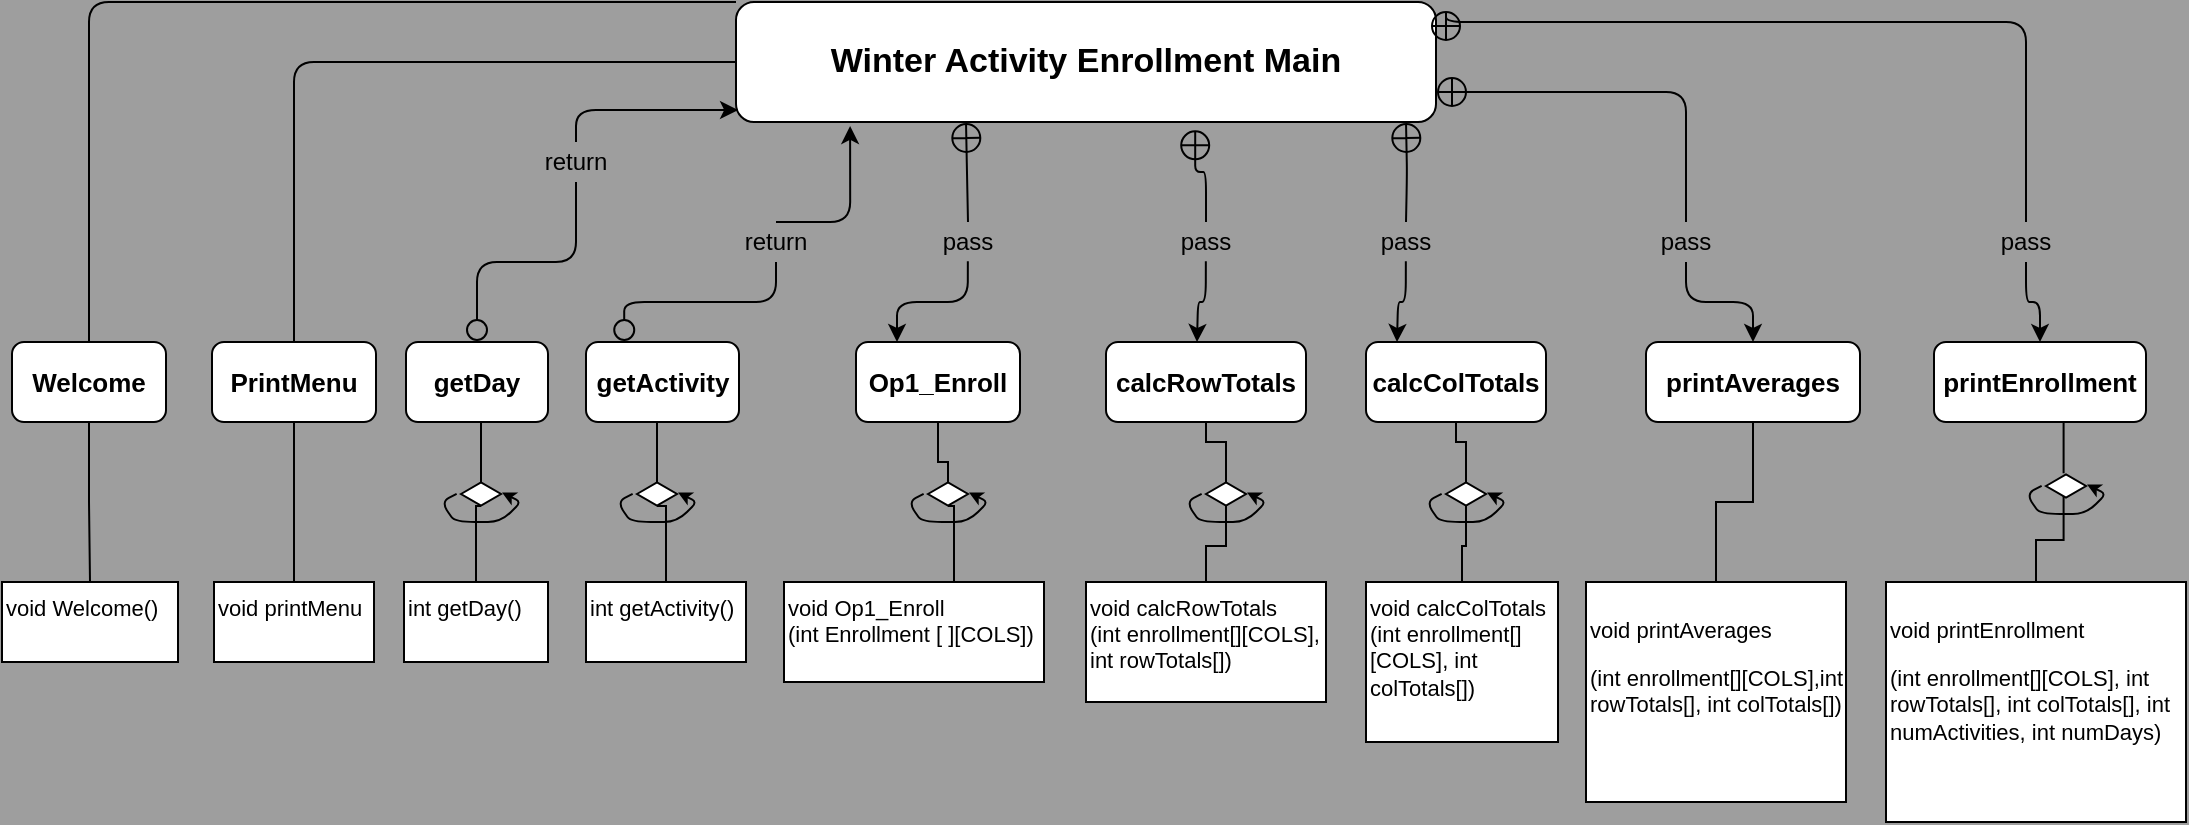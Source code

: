 <mxfile version="20.8.10" type="device"><diagram name="Page-1" id="hHpF1baUSTz2clY-Ota8"><mxGraphModel dx="1311" dy="1134" grid="1" gridSize="10" guides="1" tooltips="1" connect="1" arrows="1" fold="1" page="1" pageScale="1" pageWidth="1100" pageHeight="850" background="#9e9e9e" math="0" shadow="0"><root><mxCell id="0"/><mxCell id="1" parent="0"/><mxCell id="AFJ6fUOBSR2v7E0Lf3oa-17" style="edgeStyle=orthogonalEdgeStyle;rounded=1;orthogonalLoop=1;jettySize=auto;html=1;exitX=0;exitY=0.5;exitDx=0;exitDy=0;fontSize=13;fontColor=#000000;strokeColor=#000000;endArrow=none;endFill=0;" parent="1" source="AFJ6fUOBSR2v7E0Lf3oa-3" target="AFJ6fUOBSR2v7E0Lf3oa-7" edge="1"><mxGeometry relative="1" as="geometry"/></mxCell><mxCell id="AFJ6fUOBSR2v7E0Lf3oa-20" style="edgeStyle=orthogonalEdgeStyle;rounded=1;orthogonalLoop=1;jettySize=auto;html=1;entryX=0.25;entryY=0;entryDx=0;entryDy=0;fontSize=13;fontColor=#000000;startArrow=none;startFill=0;strokeColor=#000000;exitX=0.498;exitY=0.981;exitDx=0;exitDy=0;exitPerimeter=0;" parent="1" source="s8b4lYgJ3GzKXeLnXado-15" target="AFJ6fUOBSR2v7E0Lf3oa-13" edge="1"><mxGeometry relative="1" as="geometry"><mxPoint x="510" y="190" as="sourcePoint"/></mxGeometry></mxCell><mxCell id="AFJ6fUOBSR2v7E0Lf3oa-22" style="edgeStyle=orthogonalEdgeStyle;rounded=1;orthogonalLoop=1;jettySize=auto;html=1;exitX=0.5;exitY=1;exitDx=0;exitDy=0;fontSize=13;fontColor=#000000;startArrow=none;startFill=0;strokeColor=#000000;" parent="1" source="s8b4lYgJ3GzKXeLnXado-25" target="AFJ6fUOBSR2v7E0Lf3oa-10" edge="1"><mxGeometry relative="1" as="geometry"/></mxCell><mxCell id="AFJ6fUOBSR2v7E0Lf3oa-3" value="&lt;p class=&quot;MsoNormal&quot; style=&quot;font-size: 17px;&quot;&gt;Winter Activity Enrollment Main&lt;/p&gt;" style="rounded=1;whiteSpace=wrap;html=1;fillStyle=auto;strokeColor=#000000;fontColor=#000000;fillColor=#ffffff;fontSize=17;fontStyle=1" parent="1" vertex="1"><mxGeometry x="375" y="30" width="350" height="60" as="geometry"/></mxCell><mxCell id="AFJ6fUOBSR2v7E0Lf3oa-34" style="rounded=0;orthogonalLoop=1;jettySize=auto;html=1;exitX=0.5;exitY=1;exitDx=0;exitDy=0;entryX=0.5;entryY=0;entryDx=0;entryDy=0;fontSize=17;fontColor=#000000;edgeStyle=orthogonalEdgeStyle;startArrow=none;startFill=0;endArrow=none;endFill=0;strokeColor=#000000;" parent="1" source="AFJ6fUOBSR2v7E0Lf3oa-7" target="AFJ6fUOBSR2v7E0Lf3oa-26" edge="1"><mxGeometry relative="1" as="geometry"/></mxCell><mxCell id="AFJ6fUOBSR2v7E0Lf3oa-7" value="PrintMenu" style="rounded=1;whiteSpace=wrap;html=1;fillStyle=auto;strokeColor=#000000;fontColor=#000000;fillColor=#ffffff;fontSize=13;fontStyle=1" parent="1" vertex="1"><mxGeometry x="113" y="200" width="82" height="40" as="geometry"/></mxCell><mxCell id="AFJ6fUOBSR2v7E0Lf3oa-35" style="rounded=0;orthogonalLoop=1;jettySize=auto;html=1;exitX=0.5;exitY=1;exitDx=0;exitDy=0;entryX=0.5;entryY=0;entryDx=0;entryDy=0;fontSize=17;fontColor=#000000;startArrow=none;edgeStyle=orthogonalEdgeStyle;startFill=0;endArrow=none;endFill=0;strokeColor=#000000;" parent="1" source="AFJ6fUOBSR2v7E0Lf3oa-61" target="AFJ6fUOBSR2v7E0Lf3oa-27" edge="1"><mxGeometry relative="1" as="geometry"/></mxCell><mxCell id="AFJ6fUOBSR2v7E0Lf3oa-8" value="getActivity" style="rounded=1;whiteSpace=wrap;html=1;fillStyle=auto;strokeColor=#000000;fontColor=#000000;fillColor=#ffffff;fontSize=13;fontStyle=1" parent="1" vertex="1"><mxGeometry x="300" y="200" width="76.5" height="40" as="geometry"/></mxCell><mxCell id="AFJ6fUOBSR2v7E0Lf3oa-40" style="rounded=0;orthogonalLoop=1;jettySize=auto;html=1;fontSize=17;fontColor=#000000;startArrow=none;edgeStyle=orthogonalEdgeStyle;startFill=0;endArrow=none;endFill=0;strokeColor=#000000;entryX=0.5;entryY=0;entryDx=0;entryDy=0;exitX=0.44;exitY=0.9;exitDx=0;exitDy=0;exitPerimeter=0;" parent="1" source="s8b4lYgJ3GzKXeLnXado-28" target="AFJ6fUOBSR2v7E0Lf3oa-29" edge="1"><mxGeometry relative="1" as="geometry"><mxPoint x="1035" y="270" as="sourcePoint"/><mxPoint x="1007" y="310" as="targetPoint"/></mxGeometry></mxCell><mxCell id="AFJ6fUOBSR2v7E0Lf3oa-9" value="printEnrollment" style="rounded=1;whiteSpace=wrap;html=1;fillStyle=auto;strokeColor=#000000;fontColor=#000000;fillColor=#ffffff;fontSize=13;fontStyle=1" parent="1" vertex="1"><mxGeometry x="974" y="200" width="106" height="40" as="geometry"/></mxCell><mxCell id="AFJ6fUOBSR2v7E0Lf3oa-39" style="rounded=0;orthogonalLoop=1;jettySize=auto;html=1;exitX=0.5;exitY=1;exitDx=0;exitDy=0;entryX=0.5;entryY=0;entryDx=0;entryDy=0;fontSize=17;fontColor=#000000;edgeStyle=orthogonalEdgeStyle;startArrow=none;startFill=0;endArrow=none;endFill=0;strokeColor=#000000;" parent="1" source="AFJ6fUOBSR2v7E0Lf3oa-10" target="AFJ6fUOBSR2v7E0Lf3oa-30" edge="1"><mxGeometry relative="1" as="geometry"/></mxCell><mxCell id="AFJ6fUOBSR2v7E0Lf3oa-10" value="printAverages" style="rounded=1;whiteSpace=wrap;html=1;fillStyle=auto;strokeColor=#000000;fontColor=#000000;fillColor=#ffffff;fontSize=13;fontStyle=1" parent="1" vertex="1"><mxGeometry x="830" y="200" width="107" height="40" as="geometry"/></mxCell><mxCell id="AFJ6fUOBSR2v7E0Lf3oa-11" value="calcRowTotals" style="rounded=1;whiteSpace=wrap;html=1;fillStyle=auto;strokeColor=#000000;fontColor=#000000;fillColor=#ffffff;fontSize=13;fontStyle=1" parent="1" vertex="1"><mxGeometry x="560" y="200" width="100" height="40" as="geometry"/></mxCell><mxCell id="AFJ6fUOBSR2v7E0Lf3oa-36" style="rounded=0;orthogonalLoop=1;jettySize=auto;html=1;exitX=0.5;exitY=1;exitDx=0;exitDy=0;fontSize=17;fontColor=#000000;startArrow=none;edgeStyle=orthogonalEdgeStyle;startFill=0;endArrow=none;endFill=0;strokeColor=#000000;" parent="1" source="AFJ6fUOBSR2v7E0Lf3oa-53" edge="1"><mxGeometry relative="1" as="geometry"><mxPoint x="484" y="320" as="targetPoint"/></mxGeometry></mxCell><mxCell id="AFJ6fUOBSR2v7E0Lf3oa-13" value="Op1_Enroll" style="rounded=1;whiteSpace=wrap;html=1;fillStyle=auto;strokeColor=#000000;fontColor=#000000;fillColor=#ffffff;fontSize=13;fontStyle=1" parent="1" vertex="1"><mxGeometry x="435" y="200" width="82" height="40" as="geometry"/></mxCell><mxCell id="AFJ6fUOBSR2v7E0Lf3oa-26" value="void printMenu" style="rounded=0;whiteSpace=wrap;html=1;fillStyle=auto;strokeColor=#000000;fontSize=11;fontColor=#000000;fillColor=#ffffff;align=left;verticalAlign=top;" parent="1" vertex="1"><mxGeometry x="114" y="320" width="80" height="40" as="geometry"/></mxCell><mxCell id="AFJ6fUOBSR2v7E0Lf3oa-27" value="int getActivity()" style="rounded=0;whiteSpace=wrap;html=1;fillStyle=auto;strokeColor=#000000;fontSize=11;fontColor=#000000;fillColor=#ffffff;verticalAlign=top;align=left;" parent="1" vertex="1"><mxGeometry x="300" y="320" width="80" height="40" as="geometry"/></mxCell><mxCell id="AFJ6fUOBSR2v7E0Lf3oa-28" value="void Op1_Enroll&lt;br&gt;(int Enrollment [ ][COLS])" style="rounded=0;whiteSpace=wrap;html=1;fillStyle=auto;strokeColor=#000000;fontSize=11;fontColor=#000000;fillColor=#ffffff;align=left;verticalAlign=top;" parent="1" vertex="1"><mxGeometry x="399" y="320" width="130" height="50" as="geometry"/></mxCell><mxCell id="AFJ6fUOBSR2v7E0Lf3oa-29" value="&lt;p class=&quot;MsoNormal&quot; style=&quot;&quot;&gt;void printEnrollment&lt;/p&gt;&lt;p class=&quot;MsoNormal&quot; style=&quot;&quot;&gt;(int enrollment[][COLS],&amp;nbsp;&lt;span style=&quot;background-color: initial;&quot;&gt;int rowTotals[], int colTotals[],&amp;nbsp;&lt;/span&gt;&lt;span style=&quot;background-color: initial;&quot;&gt;int numActivities, int numDays)&lt;/span&gt;&lt;/p&gt;" style="rounded=0;whiteSpace=wrap;html=1;fillStyle=auto;strokeColor=#000000;fontSize=11;fontColor=#000000;fillColor=#ffffff;align=left;verticalAlign=top;" parent="1" vertex="1"><mxGeometry x="950" y="320" width="150" height="120" as="geometry"/></mxCell><mxCell id="AFJ6fUOBSR2v7E0Lf3oa-30" value="&lt;p class=&quot;MsoNormal&quot;&gt;void printAverages&lt;/p&gt;&lt;p class=&quot;MsoNormal&quot;&gt;(int enrollment[][COLS],int rowTotals[], int colTotals[])&lt;br&gt;&lt;/p&gt;&lt;p class=&quot;MsoNormal&quot;&gt;&lt;/p&gt;" style="rounded=0;whiteSpace=wrap;html=1;fillStyle=auto;strokeColor=#000000;fontSize=11;fontColor=#000000;fillColor=#ffffff;align=left;verticalAlign=top;" parent="1" vertex="1"><mxGeometry x="800" y="320" width="130" height="110" as="geometry"/></mxCell><mxCell id="AFJ6fUOBSR2v7E0Lf3oa-32" value="void calcRowTotals&lt;br&gt;(int enrollment[][COLS], int rowTotals[])" style="rounded=0;whiteSpace=wrap;html=1;fillStyle=auto;strokeColor=#000000;fontSize=11;fontColor=#000000;fillColor=#ffffff;align=left;verticalAlign=top;" parent="1" vertex="1"><mxGeometry x="550" y="320" width="120" height="60" as="geometry"/></mxCell><mxCell id="AFJ6fUOBSR2v7E0Lf3oa-42" value="" style="endArrow=circlePlus;startArrow=none;html=1;rounded=1;fontSize=17;fontColor=#000000;exitX=0.5;exitY=0;exitDx=0;exitDy=0;endFill=0;strokeWidth=1;startSize=6;endSize=6;strokeColor=#000000;edgeStyle=orthogonalEdgeStyle;" parent="1" source="s8b4lYgJ3GzKXeLnXado-49" edge="1"><mxGeometry width="50" height="50" relative="1" as="geometry"><mxPoint x="1040" y="160" as="sourcePoint"/><mxPoint x="730" y="50" as="targetPoint"/><Array as="points"><mxPoint x="1020" y="40"/><mxPoint x="730" y="40"/></Array></mxGeometry></mxCell><mxCell id="AFJ6fUOBSR2v7E0Lf3oa-51" value="" style="rounded=0;orthogonalLoop=1;jettySize=auto;html=1;fontSize=17;fontColor=#000000;endArrow=none;edgeStyle=orthogonalEdgeStyle;startArrow=none;startFill=0;endFill=0;strokeColor=#000000;exitX=0.5;exitY=1;exitDx=0;exitDy=0;entryX=0.44;entryY=-0.033;entryDx=0;entryDy=0;entryPerimeter=0;" parent="1" source="AFJ6fUOBSR2v7E0Lf3oa-9" target="s8b4lYgJ3GzKXeLnXado-28" edge="1"><mxGeometry relative="1" as="geometry"><mxPoint x="1030" y="250" as="sourcePoint"/><mxPoint x="1035" y="270.0" as="targetPoint"/></mxGeometry></mxCell><mxCell id="AFJ6fUOBSR2v7E0Lf3oa-54" value="" style="endArrow=classic;html=1;rounded=1;strokeWidth=1;fontSize=17;fontColor=#000000;startSize=6;endSize=4;entryX=1.026;entryY=0.435;entryDx=0;entryDy=0;entryPerimeter=0;exitX=-0.109;exitY=0.496;exitDx=0;exitDy=0;exitPerimeter=0;strokeColor=#000000;" parent="1" source="AFJ6fUOBSR2v7E0Lf3oa-53" target="AFJ6fUOBSR2v7E0Lf3oa-53" edge="1"><mxGeometry width="50" height="50" relative="1" as="geometry"><mxPoint x="441" y="290" as="sourcePoint"/><mxPoint x="531" y="270" as="targetPoint"/><Array as="points"><mxPoint x="461" y="280"/><mxPoint x="468" y="290"/><mxPoint x="491" y="290"/><mxPoint x="501" y="280"/></Array></mxGeometry></mxCell><mxCell id="AFJ6fUOBSR2v7E0Lf3oa-62" value="" style="endArrow=classic;html=1;rounded=1;strokeWidth=1;fontSize=17;fontColor=#000000;startSize=6;endSize=4;entryX=1.026;entryY=0.435;entryDx=0;entryDy=0;entryPerimeter=0;exitX=-0.109;exitY=0.496;exitDx=0;exitDy=0;exitPerimeter=0;strokeColor=#000000;" parent="1" source="AFJ6fUOBSR2v7E0Lf3oa-61" target="AFJ6fUOBSR2v7E0Lf3oa-61" edge="1"><mxGeometry width="50" height="50" relative="1" as="geometry"><mxPoint x="295.5" y="290" as="sourcePoint"/><mxPoint x="385.5" y="270" as="targetPoint"/><Array as="points"><mxPoint x="315.5" y="280"/><mxPoint x="322.5" y="290"/><mxPoint x="345.5" y="290"/><mxPoint x="355.5" y="280"/></Array></mxGeometry></mxCell><mxCell id="AFJ6fUOBSR2v7E0Lf3oa-67" value="" style="rounded=0;orthogonalLoop=1;jettySize=auto;html=1;exitX=0.5;exitY=1;exitDx=0;exitDy=0;entryX=0.5;entryY=0;entryDx=0;entryDy=0;fontSize=17;fontColor=#000000;endArrow=none;edgeStyle=orthogonalEdgeStyle;startArrow=none;startFill=0;endFill=0;strokeColor=#000000;" parent="1" source="AFJ6fUOBSR2v7E0Lf3oa-8" target="AFJ6fUOBSR2v7E0Lf3oa-61" edge="1"><mxGeometry relative="1" as="geometry"><mxPoint x="335.5" y="240" as="sourcePoint"/><mxPoint x="328" y="320" as="targetPoint"/></mxGeometry></mxCell><mxCell id="AFJ6fUOBSR2v7E0Lf3oa-61" value="" style="html=1;whiteSpace=wrap;aspect=fixed;shape=isoRectangle;fillStyle=auto;strokeColor=#000000;fontSize=17;fontColor=#000000;fillColor=#ffffff;" parent="1" vertex="1"><mxGeometry x="325.5" y="270" width="20" height="12" as="geometry"/></mxCell><mxCell id="AFJ6fUOBSR2v7E0Lf3oa-68" value="" style="rounded=0;orthogonalLoop=1;jettySize=auto;html=1;exitX=0.5;exitY=1;exitDx=0;exitDy=0;fontSize=17;fontColor=#000000;endArrow=none;edgeStyle=orthogonalEdgeStyle;startArrow=none;startFill=0;endFill=0;strokeColor=#000000;" parent="1" source="AFJ6fUOBSR2v7E0Lf3oa-13" target="AFJ6fUOBSR2v7E0Lf3oa-53" edge="1"><mxGeometry relative="1" as="geometry"><mxPoint x="481" y="240" as="sourcePoint"/><mxPoint x="490" y="320" as="targetPoint"/></mxGeometry></mxCell><mxCell id="AFJ6fUOBSR2v7E0Lf3oa-53" value="" style="html=1;whiteSpace=wrap;aspect=fixed;shape=isoRectangle;fillStyle=auto;strokeColor=#000000;fontSize=17;fontColor=#000000;fillColor=#ffffff;" parent="1" vertex="1"><mxGeometry x="471" y="270" width="20" height="12" as="geometry"/></mxCell><mxCell id="AFJ6fUOBSR2v7E0Lf3oa-69" value="" style="endArrow=circle;startArrow=none;html=1;rounded=1;strokeWidth=1;fontSize=17;fontColor=#000000;startSize=6;endSize=4;exitX=0.5;exitY=1;exitDx=0;exitDy=0;entryX=0.25;entryY=0;entryDx=0;entryDy=0;endFill=0;strokeColor=#000000;edgeStyle=orthogonalEdgeStyle;" parent="1" source="s8b4lYgJ3GzKXeLnXado-18" target="AFJ6fUOBSR2v7E0Lf3oa-8" edge="1"><mxGeometry width="50" height="50" relative="1" as="geometry"><mxPoint x="415" y="90" as="sourcePoint"/><mxPoint x="640" y="240" as="targetPoint"/></mxGeometry></mxCell><mxCell id="s8b4lYgJ3GzKXeLnXado-1" style="edgeStyle=orthogonalEdgeStyle;rounded=1;orthogonalLoop=1;jettySize=auto;html=1;fontSize=13;fontColor=#000000;strokeColor=#000000;entryX=0.5;entryY=0;entryDx=0;entryDy=0;exitX=0;exitY=0;exitDx=0;exitDy=0;endArrow=none;endFill=0;" edge="1" parent="1" source="AFJ6fUOBSR2v7E0Lf3oa-3" target="s8b4lYgJ3GzKXeLnXado-2"><mxGeometry relative="1" as="geometry"><mxPoint x="370" y="30" as="sourcePoint"/><mxPoint x="70" y="210" as="targetPoint"/><Array as="points"><mxPoint x="52" y="30"/></Array></mxGeometry></mxCell><mxCell id="s8b4lYgJ3GzKXeLnXado-2" value="Welcome" style="rounded=1;whiteSpace=wrap;html=1;fillStyle=auto;strokeColor=#000000;fontColor=#000000;fillColor=#ffffff;fontSize=13;fontStyle=1" vertex="1" parent="1"><mxGeometry x="13" y="200" width="77" height="40" as="geometry"/></mxCell><mxCell id="s8b4lYgJ3GzKXeLnXado-3" style="rounded=0;orthogonalLoop=1;jettySize=auto;html=1;exitX=0.5;exitY=1;exitDx=0;exitDy=0;entryX=0.5;entryY=0;entryDx=0;entryDy=0;fontSize=17;fontColor=#000000;edgeStyle=orthogonalEdgeStyle;startArrow=none;startFill=0;endArrow=none;endFill=0;strokeColor=#000000;" edge="1" source="s8b4lYgJ3GzKXeLnXado-2" target="s8b4lYgJ3GzKXeLnXado-4" parent="1"><mxGeometry relative="1" as="geometry"/></mxCell><mxCell id="s8b4lYgJ3GzKXeLnXado-4" value="void Welcome()" style="rounded=0;whiteSpace=wrap;html=1;fillStyle=auto;strokeColor=#000000;fontSize=11;fontColor=#000000;fillColor=#ffffff;align=left;verticalAlign=top;" vertex="1" parent="1"><mxGeometry x="8" y="320" width="88" height="40" as="geometry"/></mxCell><mxCell id="s8b4lYgJ3GzKXeLnXado-5" style="rounded=0;orthogonalLoop=1;jettySize=auto;html=1;exitX=0.5;exitY=1;exitDx=0;exitDy=0;entryX=0.5;entryY=0;entryDx=0;entryDy=0;fontSize=17;fontColor=#000000;startArrow=none;edgeStyle=orthogonalEdgeStyle;startFill=0;endArrow=none;endFill=0;strokeColor=#000000;" edge="1" source="s8b4lYgJ3GzKXeLnXado-10" target="s8b4lYgJ3GzKXeLnXado-7" parent="1"><mxGeometry relative="1" as="geometry"/></mxCell><mxCell id="s8b4lYgJ3GzKXeLnXado-6" value="getDay" style="rounded=1;whiteSpace=wrap;html=1;fillStyle=auto;strokeColor=#000000;fontColor=#000000;fillColor=#ffffff;fontSize=13;fontStyle=1" vertex="1" parent="1"><mxGeometry x="210" y="200" width="71" height="40" as="geometry"/></mxCell><mxCell id="s8b4lYgJ3GzKXeLnXado-7" value="int getDay()" style="rounded=0;whiteSpace=wrap;html=1;fillStyle=auto;strokeColor=#000000;fontSize=11;fontColor=#000000;fillColor=#ffffff;verticalAlign=top;align=left;" vertex="1" parent="1"><mxGeometry x="209" y="320" width="72" height="40" as="geometry"/></mxCell><mxCell id="s8b4lYgJ3GzKXeLnXado-8" value="" style="endArrow=classic;html=1;rounded=1;strokeWidth=1;fontSize=17;fontColor=#000000;startSize=6;endSize=4;entryX=1.026;entryY=0.435;entryDx=0;entryDy=0;entryPerimeter=0;exitX=-0.109;exitY=0.496;exitDx=0;exitDy=0;exitPerimeter=0;strokeColor=#000000;" edge="1" source="s8b4lYgJ3GzKXeLnXado-10" target="s8b4lYgJ3GzKXeLnXado-10" parent="1"><mxGeometry width="50" height="50" relative="1" as="geometry"><mxPoint x="207.5" y="290" as="sourcePoint"/><mxPoint x="297.5" y="270" as="targetPoint"/><Array as="points"><mxPoint x="227.5" y="280"/><mxPoint x="234.5" y="290"/><mxPoint x="257.5" y="290"/><mxPoint x="267.5" y="280"/></Array></mxGeometry></mxCell><mxCell id="s8b4lYgJ3GzKXeLnXado-9" value="" style="rounded=0;orthogonalLoop=1;jettySize=auto;html=1;entryX=0.5;entryY=0;entryDx=0;entryDy=0;fontSize=17;fontColor=#000000;endArrow=none;edgeStyle=orthogonalEdgeStyle;startArrow=none;startFill=0;endFill=0;strokeColor=#000000;exitX=0.549;exitY=1;exitDx=0;exitDy=0;exitPerimeter=0;" edge="1" source="s8b4lYgJ3GzKXeLnXado-6" target="s8b4lYgJ3GzKXeLnXado-10" parent="1"><mxGeometry relative="1" as="geometry"><mxPoint x="230" y="250" as="sourcePoint"/><mxPoint x="240" y="320" as="targetPoint"/></mxGeometry></mxCell><mxCell id="s8b4lYgJ3GzKXeLnXado-10" value="" style="html=1;whiteSpace=wrap;aspect=fixed;shape=isoRectangle;fillStyle=auto;strokeColor=#000000;fontSize=17;fontColor=#000000;fillColor=#ffffff;" vertex="1" parent="1"><mxGeometry x="237.5" y="270" width="20" height="12" as="geometry"/></mxCell><mxCell id="s8b4lYgJ3GzKXeLnXado-11" value="" style="endArrow=circle;startArrow=none;html=1;rounded=1;strokeWidth=1;fontSize=17;fontColor=#000000;startSize=6;endSize=4;entryX=0.5;entryY=0;entryDx=0;entryDy=0;endFill=0;strokeColor=#000000;edgeStyle=orthogonalEdgeStyle;exitX=0.5;exitY=1;exitDx=0;exitDy=0;" edge="1" target="s8b4lYgJ3GzKXeLnXado-6" parent="1" source="s8b4lYgJ3GzKXeLnXado-16"><mxGeometry width="50" height="50" relative="1" as="geometry"><mxPoint x="390" y="60" as="sourcePoint"/><mxPoint x="532" y="240" as="targetPoint"/></mxGeometry></mxCell><mxCell id="s8b4lYgJ3GzKXeLnXado-17" value="" style="edgeStyle=orthogonalEdgeStyle;rounded=1;orthogonalLoop=1;jettySize=auto;html=1;entryX=0.5;entryY=0;entryDx=0;entryDy=0;fontSize=13;fontColor=#000000;startArrow=circlePlus;startFill=0;strokeColor=#000000;endArrow=none;" edge="1" parent="1" target="s8b4lYgJ3GzKXeLnXado-15"><mxGeometry relative="1" as="geometry"><mxPoint x="490" y="90" as="sourcePoint"/><mxPoint x="485.5" y="200" as="targetPoint"/></mxGeometry></mxCell><mxCell id="s8b4lYgJ3GzKXeLnXado-15" value="&lt;font color=&quot;#000000&quot;&gt;pass&lt;br&gt;&lt;/font&gt;" style="text;strokeColor=none;align=center;fillColor=none;html=1;verticalAlign=middle;whiteSpace=wrap;rounded=0;" vertex="1" parent="1"><mxGeometry x="471" y="140" width="40" height="20" as="geometry"/></mxCell><mxCell id="s8b4lYgJ3GzKXeLnXado-19" value="" style="endArrow=none;startArrow=classic;html=1;rounded=1;strokeWidth=1;fontSize=17;fontColor=#000000;startSize=6;endSize=4;exitX=0.163;exitY=1.033;exitDx=0;exitDy=0;entryX=0.5;entryY=0;entryDx=0;entryDy=0;endFill=0;strokeColor=#000000;edgeStyle=orthogonalEdgeStyle;exitPerimeter=0;" edge="1" parent="1" source="AFJ6fUOBSR2v7E0Lf3oa-3" target="s8b4lYgJ3GzKXeLnXado-18"><mxGeometry width="50" height="50" relative="1" as="geometry"><mxPoint x="402.5" y="91.98" as="sourcePoint"/><mxPoint x="349.125" y="200" as="targetPoint"/><Array as="points"><mxPoint x="432" y="140"/></Array></mxGeometry></mxCell><mxCell id="s8b4lYgJ3GzKXeLnXado-18" value="&lt;font color=&quot;#000000&quot;&gt;return&lt;br&gt;&lt;/font&gt;" style="text;strokeColor=none;align=center;fillColor=none;html=1;verticalAlign=middle;whiteSpace=wrap;rounded=0;" vertex="1" parent="1"><mxGeometry x="380" y="140" width="30" height="20" as="geometry"/></mxCell><mxCell id="s8b4lYgJ3GzKXeLnXado-20" value="" style="endArrow=none;startArrow=classic;html=1;rounded=1;strokeWidth=1;fontSize=17;fontColor=#000000;startSize=6;endSize=4;entryX=0.5;entryY=0;entryDx=0;entryDy=0;endFill=0;strokeColor=#000000;edgeStyle=orthogonalEdgeStyle;exitX=0.003;exitY=0.9;exitDx=0;exitDy=0;exitPerimeter=0;" edge="1" parent="1" source="AFJ6fUOBSR2v7E0Lf3oa-3" target="s8b4lYgJ3GzKXeLnXado-16"><mxGeometry width="50" height="50" relative="1" as="geometry"><mxPoint x="395" y="75.0" as="sourcePoint"/><mxPoint x="265.5" y="200" as="targetPoint"/></mxGeometry></mxCell><mxCell id="s8b4lYgJ3GzKXeLnXado-16" value="&lt;font color=&quot;#000000&quot;&gt;return&lt;/font&gt;" style="text;strokeColor=none;align=center;fillColor=none;html=1;verticalAlign=middle;whiteSpace=wrap;rounded=0;" vertex="1" parent="1"><mxGeometry x="280" y="100" width="30" height="20" as="geometry"/></mxCell><mxCell id="s8b4lYgJ3GzKXeLnXado-21" value="" style="edgeStyle=orthogonalEdgeStyle;rounded=1;orthogonalLoop=1;jettySize=auto;html=1;entryX=0.5;entryY=0;entryDx=0;entryDy=0;fontSize=13;fontColor=#000000;startArrow=circlePlus;startFill=0;strokeColor=#000000;endArrow=none;exitX=0.656;exitY=1.061;exitDx=0;exitDy=0;exitPerimeter=0;" edge="1" target="s8b4lYgJ3GzKXeLnXado-22" parent="1" source="AFJ6fUOBSR2v7E0Lf3oa-3"><mxGeometry relative="1" as="geometry"><mxPoint x="630" y="90" as="sourcePoint"/><mxPoint x="625.5" y="200" as="targetPoint"/></mxGeometry></mxCell><mxCell id="s8b4lYgJ3GzKXeLnXado-22" value="&lt;font color=&quot;#000000&quot;&gt;pass&lt;br&gt;&lt;/font&gt;" style="text;strokeColor=none;align=center;fillColor=none;html=1;verticalAlign=middle;whiteSpace=wrap;rounded=0;" vertex="1" parent="1"><mxGeometry x="590" y="140" width="40" height="20" as="geometry"/></mxCell><mxCell id="s8b4lYgJ3GzKXeLnXado-23" style="edgeStyle=orthogonalEdgeStyle;rounded=1;orthogonalLoop=1;jettySize=auto;html=1;entryX=0.25;entryY=0;entryDx=0;entryDy=0;fontSize=13;fontColor=#000000;startArrow=none;startFill=0;strokeColor=#000000;exitX=0.498;exitY=0.981;exitDx=0;exitDy=0;exitPerimeter=0;" edge="1" source="s8b4lYgJ3GzKXeLnXado-22" parent="1"><mxGeometry relative="1" as="geometry"><mxPoint x="630" y="190" as="sourcePoint"/><mxPoint x="605.5" y="200" as="targetPoint"/></mxGeometry></mxCell><mxCell id="s8b4lYgJ3GzKXeLnXado-26" value="" style="edgeStyle=orthogonalEdgeStyle;rounded=1;orthogonalLoop=1;jettySize=auto;html=1;exitX=1;exitY=0.75;exitDx=0;exitDy=0;fontSize=13;fontColor=#000000;startArrow=circlePlus;startFill=0;strokeColor=#000000;endArrow=none;entryX=0.5;entryY=0;entryDx=0;entryDy=0;" edge="1" parent="1" source="AFJ6fUOBSR2v7E0Lf3oa-3" target="s8b4lYgJ3GzKXeLnXado-25"><mxGeometry relative="1" as="geometry"><mxPoint x="725" y="90" as="sourcePoint"/><mxPoint x="864" y="200" as="targetPoint"/></mxGeometry></mxCell><mxCell id="s8b4lYgJ3GzKXeLnXado-25" value="&lt;font color=&quot;#000000&quot;&gt;pass&lt;br&gt;&lt;/font&gt;" style="text;strokeColor=none;align=center;fillColor=none;html=1;verticalAlign=middle;whiteSpace=wrap;rounded=0;" vertex="1" parent="1"><mxGeometry x="830" y="140" width="40" height="20" as="geometry"/></mxCell><mxCell id="s8b4lYgJ3GzKXeLnXado-27" value="" style="endArrow=classic;html=1;rounded=1;strokeWidth=1;fontSize=17;fontColor=#000000;startSize=6;endSize=4;entryX=1.026;entryY=0.435;entryDx=0;entryDy=0;entryPerimeter=0;exitX=-0.109;exitY=0.496;exitDx=0;exitDy=0;exitPerimeter=0;strokeColor=#000000;" edge="1" source="s8b4lYgJ3GzKXeLnXado-28" target="s8b4lYgJ3GzKXeLnXado-28" parent="1"><mxGeometry width="50" height="50" relative="1" as="geometry"><mxPoint x="1000" y="286" as="sourcePoint"/><mxPoint x="1090" y="266" as="targetPoint"/><Array as="points"><mxPoint x="1020" y="276"/><mxPoint x="1027" y="286"/><mxPoint x="1050" y="286"/><mxPoint x="1060" y="276"/></Array></mxGeometry></mxCell><mxCell id="s8b4lYgJ3GzKXeLnXado-28" value="" style="html=1;whiteSpace=wrap;aspect=fixed;shape=isoRectangle;fillStyle=auto;strokeColor=#000000;fontSize=17;fontColor=#000000;fillColor=#ffffff;" vertex="1" parent="1"><mxGeometry x="1030" y="266" width="20" height="12" as="geometry"/></mxCell><mxCell id="s8b4lYgJ3GzKXeLnXado-31" value="" style="endArrow=classic;html=1;rounded=1;strokeWidth=1;fontSize=17;fontColor=#000000;startSize=6;endSize=4;entryX=1.026;entryY=0.435;entryDx=0;entryDy=0;entryPerimeter=0;exitX=-0.109;exitY=0.496;exitDx=0;exitDy=0;exitPerimeter=0;strokeColor=#000000;" edge="1" source="s8b4lYgJ3GzKXeLnXado-32" target="s8b4lYgJ3GzKXeLnXado-32" parent="1"><mxGeometry width="50" height="50" relative="1" as="geometry"><mxPoint x="580" y="290" as="sourcePoint"/><mxPoint x="670" y="270" as="targetPoint"/><Array as="points"><mxPoint x="600" y="280"/><mxPoint x="607" y="290"/><mxPoint x="630" y="290"/><mxPoint x="640" y="280"/></Array></mxGeometry></mxCell><mxCell id="s8b4lYgJ3GzKXeLnXado-33" style="edgeStyle=orthogonalEdgeStyle;rounded=0;orthogonalLoop=1;jettySize=auto;html=1;entryX=0.5;entryY=1;entryDx=0;entryDy=0;fontColor=#000000;endArrow=none;endFill=0;strokeColor=#000000;" edge="1" parent="1" source="s8b4lYgJ3GzKXeLnXado-32" target="AFJ6fUOBSR2v7E0Lf3oa-11"><mxGeometry relative="1" as="geometry"/></mxCell><mxCell id="s8b4lYgJ3GzKXeLnXado-34" value="" style="edgeStyle=orthogonalEdgeStyle;rounded=0;orthogonalLoop=1;jettySize=auto;html=1;strokeColor=#000000;fontColor=#000000;endArrow=none;endFill=0;" edge="1" parent="1" source="s8b4lYgJ3GzKXeLnXado-32" target="AFJ6fUOBSR2v7E0Lf3oa-32"><mxGeometry relative="1" as="geometry"/></mxCell><mxCell id="s8b4lYgJ3GzKXeLnXado-32" value="" style="html=1;whiteSpace=wrap;aspect=fixed;shape=isoRectangle;fillStyle=auto;strokeColor=#000000;fontSize=17;fontColor=#000000;fillColor=#ffffff;" vertex="1" parent="1"><mxGeometry x="610" y="270" width="20" height="12" as="geometry"/></mxCell><mxCell id="s8b4lYgJ3GzKXeLnXado-35" value="calcColTotals" style="rounded=1;whiteSpace=wrap;html=1;fillStyle=auto;strokeColor=#000000;fontColor=#000000;fillColor=#ffffff;fontSize=13;fontStyle=1" vertex="1" parent="1"><mxGeometry x="690" y="200" width="90" height="40" as="geometry"/></mxCell><mxCell id="s8b4lYgJ3GzKXeLnXado-36" value="void calcColTotals&lt;br&gt;(int enrollment[][COLS], int colTotals[])" style="rounded=0;whiteSpace=wrap;html=1;fillStyle=auto;strokeColor=#000000;fontSize=11;fontColor=#000000;fillColor=#ffffff;align=left;verticalAlign=top;" vertex="1" parent="1"><mxGeometry x="690" y="320" width="96" height="80" as="geometry"/></mxCell><mxCell id="s8b4lYgJ3GzKXeLnXado-37" value="" style="edgeStyle=orthogonalEdgeStyle;rounded=1;orthogonalLoop=1;jettySize=auto;html=1;entryX=0.5;entryY=0;entryDx=0;entryDy=0;fontSize=13;fontColor=#000000;startArrow=circlePlus;startFill=0;strokeColor=#000000;endArrow=none;" edge="1" target="s8b4lYgJ3GzKXeLnXado-38" parent="1"><mxGeometry relative="1" as="geometry"><mxPoint x="710" y="90" as="sourcePoint"/><mxPoint x="705.5" y="200" as="targetPoint"/></mxGeometry></mxCell><mxCell id="s8b4lYgJ3GzKXeLnXado-38" value="&lt;font color=&quot;#000000&quot;&gt;pass&lt;br&gt;&lt;/font&gt;" style="text;strokeColor=none;align=center;fillColor=none;html=1;verticalAlign=middle;whiteSpace=wrap;rounded=0;" vertex="1" parent="1"><mxGeometry x="690" y="140" width="40" height="20" as="geometry"/></mxCell><mxCell id="s8b4lYgJ3GzKXeLnXado-39" style="edgeStyle=orthogonalEdgeStyle;rounded=1;orthogonalLoop=1;jettySize=auto;html=1;entryX=0.25;entryY=0;entryDx=0;entryDy=0;fontSize=13;fontColor=#000000;startArrow=none;startFill=0;strokeColor=#000000;exitX=0.498;exitY=0.981;exitDx=0;exitDy=0;exitPerimeter=0;" edge="1" source="s8b4lYgJ3GzKXeLnXado-38" parent="1"><mxGeometry relative="1" as="geometry"><mxPoint x="730" y="190" as="sourcePoint"/><mxPoint x="705.5" y="200" as="targetPoint"/></mxGeometry></mxCell><mxCell id="s8b4lYgJ3GzKXeLnXado-40" value="" style="endArrow=classic;html=1;rounded=1;strokeWidth=1;fontSize=17;fontColor=#000000;startSize=6;endSize=4;entryX=1.026;entryY=0.435;entryDx=0;entryDy=0;entryPerimeter=0;exitX=-0.109;exitY=0.496;exitDx=0;exitDy=0;exitPerimeter=0;strokeColor=#000000;" edge="1" source="s8b4lYgJ3GzKXeLnXado-43" target="s8b4lYgJ3GzKXeLnXado-43" parent="1"><mxGeometry width="50" height="50" relative="1" as="geometry"><mxPoint x="700" y="290" as="sourcePoint"/><mxPoint x="790" y="270" as="targetPoint"/><Array as="points"><mxPoint x="720" y="280"/><mxPoint x="727" y="290"/><mxPoint x="750" y="290"/><mxPoint x="760" y="280"/></Array></mxGeometry></mxCell><mxCell id="s8b4lYgJ3GzKXeLnXado-41" style="edgeStyle=orthogonalEdgeStyle;rounded=0;orthogonalLoop=1;jettySize=auto;html=1;entryX=0.5;entryY=1;entryDx=0;entryDy=0;fontColor=#000000;endArrow=none;endFill=0;strokeColor=#000000;" edge="1" source="s8b4lYgJ3GzKXeLnXado-43" target="s8b4lYgJ3GzKXeLnXado-35" parent="1"><mxGeometry relative="1" as="geometry"/></mxCell><mxCell id="s8b4lYgJ3GzKXeLnXado-42" value="" style="edgeStyle=orthogonalEdgeStyle;rounded=0;orthogonalLoop=1;jettySize=auto;html=1;strokeColor=#000000;fontColor=#000000;endArrow=none;endFill=0;" edge="1" source="s8b4lYgJ3GzKXeLnXado-43" target="s8b4lYgJ3GzKXeLnXado-36" parent="1"><mxGeometry relative="1" as="geometry"/></mxCell><mxCell id="s8b4lYgJ3GzKXeLnXado-43" value="" style="html=1;whiteSpace=wrap;aspect=fixed;shape=isoRectangle;fillStyle=auto;strokeColor=#000000;fontSize=17;fontColor=#000000;fillColor=#ffffff;" vertex="1" parent="1"><mxGeometry x="730" y="270" width="20" height="12" as="geometry"/></mxCell><mxCell id="s8b4lYgJ3GzKXeLnXado-47" style="edgeStyle=orthogonalEdgeStyle;rounded=0;orthogonalLoop=1;jettySize=auto;html=1;exitX=0.5;exitY=1;exitDx=0;exitDy=0;strokeColor=#000000;fontColor=#000000;endArrow=none;endFill=0;" edge="1" parent="1" source="s8b4lYgJ3GzKXeLnXado-36" target="s8b4lYgJ3GzKXeLnXado-36"><mxGeometry relative="1" as="geometry"/></mxCell><mxCell id="s8b4lYgJ3GzKXeLnXado-50" value="" style="endArrow=none;startArrow=classic;html=1;rounded=1;fontSize=17;fontColor=#000000;exitX=0.5;exitY=0;exitDx=0;exitDy=0;endFill=0;strokeWidth=1;startSize=6;endSize=14;strokeColor=#000000;edgeStyle=orthogonalEdgeStyle;entryX=0.5;entryY=1;entryDx=0;entryDy=0;" edge="1" parent="1" source="AFJ6fUOBSR2v7E0Lf3oa-9" target="s8b4lYgJ3GzKXeLnXado-49"><mxGeometry width="50" height="50" relative="1" as="geometry"><mxPoint x="1053.5" y="200" as="sourcePoint"/><mxPoint x="730" y="50" as="targetPoint"/></mxGeometry></mxCell><mxCell id="s8b4lYgJ3GzKXeLnXado-49" value="&lt;font color=&quot;#000000&quot;&gt;pass&lt;br&gt;&lt;/font&gt;" style="text;strokeColor=none;align=center;fillColor=none;html=1;verticalAlign=middle;whiteSpace=wrap;rounded=0;" vertex="1" parent="1"><mxGeometry x="1000" y="140" width="40" height="20" as="geometry"/></mxCell></root></mxGraphModel></diagram></mxfile>